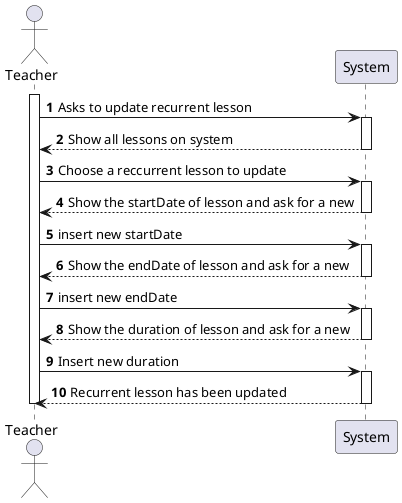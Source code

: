 @startuml
autonumber

autoactivate on

actor Teacher
activate Teacher

Teacher -> System: Asks to update recurrent lesson
System --> Teacher: Show all lessons on system
Teacher -> System: Choose a reccurrent lesson to update
System --> Teacher: Show the startDate of lesson and ask for a new
Teacher -> System: insert new startDate
System --> Teacher: Show the endDate of lesson and ask for a new
Teacher -> System: insert new endDate

System --> Teacher: Show the duration of lesson and ask for a new
Teacher -> System: Insert new duration
System --> Teacher: Recurrent lesson has been updated


deactivate Teacher

@enduml